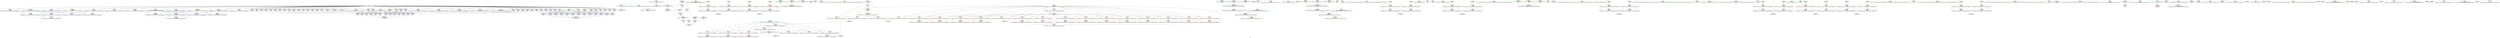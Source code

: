 digraph "SVFG" {
	label="SVFG";

	Node0x5590c541db10 [shape=record,color=grey,label="{NodeID: 0\nNullPtr}"];
	Node0x5590c541db10 -> Node0x5590c5432820[style=solid];
	Node0x5590c541db10 -> Node0x5590c5432920[style=solid];
	Node0x5590c541db10 -> Node0x5590c54329f0[style=solid];
	Node0x5590c541db10 -> Node0x5590c5432ac0[style=solid];
	Node0x5590c541db10 -> Node0x5590c5432b90[style=solid];
	Node0x5590c541db10 -> Node0x5590c5432c60[style=solid];
	Node0x5590c541db10 -> Node0x5590c5432d30[style=solid];
	Node0x5590c541db10 -> Node0x5590c5432e00[style=solid];
	Node0x5590c541db10 -> Node0x5590c5432ed0[style=solid];
	Node0x5590c541db10 -> Node0x5590c5432fa0[style=solid];
	Node0x5590c541db10 -> Node0x5590c5433070[style=solid];
	Node0x5590c541db10 -> Node0x5590c5433140[style=solid];
	Node0x5590c541db10 -> Node0x5590c5433210[style=solid];
	Node0x5590c541db10 -> Node0x5590c54332e0[style=solid];
	Node0x5590c541db10 -> Node0x5590c54333b0[style=solid];
	Node0x5590c541db10 -> Node0x5590c5433480[style=solid];
	Node0x5590c541db10 -> Node0x5590c5433550[style=solid];
	Node0x5590c541db10 -> Node0x5590c5433620[style=solid];
	Node0x5590c541db10 -> Node0x5590c54336f0[style=solid];
	Node0x5590c541db10 -> Node0x5590c54337c0[style=solid];
	Node0x5590c541db10 -> Node0x5590c5433890[style=solid];
	Node0x5590c541db10 -> Node0x5590c5433960[style=solid];
	Node0x5590c541db10 -> Node0x5590c5433a30[style=solid];
	Node0x5590c541db10 -> Node0x5590c5433b00[style=solid];
	Node0x5590c541db10 -> Node0x5590c5433bd0[style=solid];
	Node0x5590c541db10 -> Node0x5590c5433ca0[style=solid];
	Node0x5590c541db10 -> Node0x5590c5433d70[style=solid];
	Node0x5590c541db10 -> Node0x5590c5433e40[style=solid];
	Node0x5590c541db10 -> Node0x5590c5430bf0[style=solid];
	Node0x5590c541db10 -> Node0x5590c5430cc0[style=solid];
	Node0x5590c541db10 -> Node0x5590c5430d90[style=solid];
	Node0x5590c541db10 -> Node0x5590c5430e60[style=solid];
	Node0x5590c541db10 -> Node0x5590c5430f30[style=solid];
	Node0x5590c541db10 -> Node0x5590c5431000[style=solid];
	Node0x5590c541db10 -> Node0x5590c54310d0[style=solid];
	Node0x5590c541db10 -> Node0x5590c54311a0[style=solid];
	Node0x5590c541db10 -> Node0x5590c5431270[style=solid];
	Node0x5590c541db10 -> Node0x5590c5431340[style=solid];
	Node0x5590c541db10 -> Node0x5590c5431410[style=solid];
	Node0x5590c541db10 -> Node0x5590c54314e0[style=solid];
	Node0x5590c541db10 -> Node0x5590c54315b0[style=solid];
	Node0x5590c541db10 -> Node0x5590c5431680[style=solid];
	Node0x5590c541db10 -> Node0x5590c5431750[style=solid];
	Node0x5590c541db10 -> Node0x5590c5431820[style=solid];
	Node0x5590c541db10 -> Node0x5590c54318f0[style=solid];
	Node0x5590c541db10 -> Node0x5590c54319c0[style=solid];
	Node0x5590c541db10 -> Node0x5590c5431a90[style=solid];
	Node0x5590c541db10 -> Node0x5590c5431b60[style=solid];
	Node0x5590c541db10 -> Node0x5590c5435f70[style=solid];
	Node0x5590c541db10 -> Node0x5590c5436040[style=solid];
	Node0x5590c541db10 -> Node0x5590c5436110[style=solid];
	Node0x5590c541db10 -> Node0x5590c54361e0[style=solid];
	Node0x5590c541db10 -> Node0x5590c54362b0[style=solid];
	Node0x5590c541db10 -> Node0x5590c5436380[style=solid];
	Node0x5590c541db10 -> Node0x5590c5436450[style=solid];
	Node0x5590c541db10 -> Node0x5590c5436520[style=solid];
	Node0x5590c541db10 -> Node0x5590c543de40[style=solid];
	Node0x5590c5468830 [shape=record,color=yellow,style=double,label="{NodeID: 526\n19V_1 = ENCHI(MR_19V_0)\npts\{314 \}\nFun[main]}"];
	Node0x5590c5468830 -> Node0x5590c5435770[style=dashed];
	Node0x5590c54340b0 [shape=record,color=red,label="{NodeID: 194\n273\<--63\nexn\<--exn.slot\n_Z8inMiddleNSt7__cxx1112basic_stringIcSt11char_traitsIcESaIcEEES4_S4_\n}"];
	Node0x5590c5431820 [shape=record,color=black,label="{NodeID: 111\n484\<--3\n\<--dummyVal\nmain\n}"];
	Node0x5590c5431820 -> Node0x5590c543fbb0[style=solid];
	Node0x5590c5425690 [shape=record,color=green,label="{NodeID: 28\n73\<--74\nref.tmp88\<--ref.tmp88_field_insensitive\n_Z8inMiddleNSt7__cxx1112basic_stringIcSt11char_traitsIcESaIcEEES4_S4_\n}"];
	Node0x5590c547b990 [shape=record,color=black,label="{NodeID: 554\n116 = PHI()\n}"];
	Node0x5590c547b990 -> Node0x5590c5434b40[style=solid];
	Node0x5590c5435770 [shape=record,color=red,label="{NodeID: 222\n358\<--313\n\<--tests\nmain\n}"];
	Node0x5590c5435770 -> Node0x5590c544cd10[style=solid];
	Node0x5590c5437250 [shape=record,color=black,label="{NodeID: 139\n132\<--131\nconv26\<--\n_Z8inMiddleNSt7__cxx1112basic_stringIcSt11char_traitsIcESaIcEEES4_S4_\n}"];
	Node0x5590c5437250 -> Node0x5590c544d190[style=solid];
	Node0x5590c5431e50 [shape=record,color=green,label="{NodeID: 56\n345\<--346\nagg.tmp44\<--agg.tmp44_field_insensitive\nmain\n|{<s0>65}}"];
	Node0x5590c5431e50:s0 -> Node0x5590c547deb0[style=solid,color=red];
	Node0x5590c547d590 [shape=record,color=black,label="{NodeID: 582\n404 = PHI()\n}"];
	Node0x5590c543ede0 [shape=record,color=blue,label="{NodeID: 250\n325\<--432\nehselector.slot\<--\nmain\n}"];
	Node0x5590c543ede0 -> Node0x5590c5435b80[style=dashed];
	Node0x5590c5438910 [shape=record,color=purple,label="{NodeID: 167\n372\<--17\n\<--.str.2\nmain\n}"];
	Node0x5590c5433550 [shape=record,color=black,label="{NodeID: 84\n430\<--3\n\<--dummyVal\nmain\n}"];
	Node0x5590c5433550 -> Node0x5590c543ed10[style=solid];
	Node0x5590c5411210 [shape=record,color=green,label="{NodeID: 1\n7\<--1\n__dso_handle\<--dummyObj\nGlob }"];
	Node0x5590c5434180 [shape=record,color=red,label="{NodeID: 195\n274\<--65\nsel\<--ehselector.slot\n_Z8inMiddleNSt7__cxx1112basic_stringIcSt11char_traitsIcESaIcEEES4_S4_\n}"];
	Node0x5590c54318f0 [shape=record,color=black,label="{NodeID: 112\n486\<--3\n\<--dummyVal\nmain\n}"];
	Node0x5590c54318f0 -> Node0x5590c543fc80[style=solid];
	Node0x5590c5425bb0 [shape=record,color=green,label="{NodeID: 29\n84\<--85\n_ZNSt7__cxx1112basic_stringIcSt11char_traitsIcESaIcEEixEm\<--_ZNSt7__cxx1112basic_stringIcSt11char_traitsIcESaIcEEixEm_field_insensitive\n}"];
	Node0x5590c547ba90 [shape=record,color=black,label="{NodeID: 555\n130 = PHI()\n}"];
	Node0x5590c547ba90 -> Node0x5590c5434c10[style=solid];
	Node0x5590c5435840 [shape=record,color=red,label="{NodeID: 223\n357\<--315\n\<--t\nmain\n}"];
	Node0x5590c5435840 -> Node0x5590c544cd10[style=solid];
	Node0x5590c5437320 [shape=record,color=black,label="{NodeID: 140\n134\<--133\nconv27\<--\n_Z8inMiddleNSt7__cxx1112basic_stringIcSt11char_traitsIcESaIcEEES4_S4_\n}"];
	Node0x5590c5431ee0 [shape=record,color=green,label="{NodeID: 57\n347\<--348\nagg.tmp46\<--agg.tmp46_field_insensitive\nmain\n|{<s0>65}}"];
	Node0x5590c5431ee0:s0 -> Node0x5590c547e220[style=solid,color=red];
	Node0x5590c547d690 [shape=record,color=black,label="{NodeID: 583\n406 = PHI()\n}"];
	Node0x5590c543eeb0 [shape=record,color=blue,label="{NodeID: 251\n323\<--436\nexn.slot\<--\nmain\n}"];
	Node0x5590c543eeb0 -> Node0x5590c5435ab0[style=dashed];
	Node0x5590c54389e0 [shape=record,color=purple,label="{NodeID: 168\n380\<--19\n\<--.str.3\nmain\n}"];
	Node0x5590c5433620 [shape=record,color=black,label="{NodeID: 85\n432\<--3\n\<--dummyVal\nmain\n}"];
	Node0x5590c5433620 -> Node0x5590c543ede0[style=solid];
	Node0x5590c5411cd0 [shape=record,color=green,label="{NodeID: 2\n9\<--1\n\<--dummyObj\nCan only get source location for instruction, argument, global var or function.}"];
	Node0x5590c54689f0 [shape=record,color=yellow,style=double,label="{NodeID: 528\n23V_1 = ENCHI(MR_23V_0)\npts\{324 \}\nFun[main]}"];
	Node0x5590c54689f0 -> Node0x5590c543ed10[style=dashed];
	Node0x5590c54689f0 -> Node0x5590c543eeb0[style=dashed];
	Node0x5590c54689f0 -> Node0x5590c543f050[style=dashed];
	Node0x5590c54689f0 -> Node0x5590c543f1f0[style=dashed];
	Node0x5590c54689f0 -> Node0x5590c543f390[style=dashed];
	Node0x5590c54689f0 -> Node0x5590c543f530[style=dashed];
	Node0x5590c54689f0 -> Node0x5590c543f6d0[style=dashed];
	Node0x5590c54689f0 -> Node0x5590c543f870[style=dashed];
	Node0x5590c54689f0 -> Node0x5590c543fa10[style=dashed];
	Node0x5590c54689f0 -> Node0x5590c543fbb0[style=dashed];
	Node0x5590c54689f0 -> Node0x5590c543fd50[style=dashed];
	Node0x5590c54689f0 -> Node0x5590c543fef0[style=dashed];
	Node0x5590c54689f0 -> Node0x5590c5440090[style=dashed];
	Node0x5590c5434250 [shape=record,color=red,label="{NodeID: 196\n190\<--67\n\<--j\n_Z8inMiddleNSt7__cxx1112basic_stringIcSt11char_traitsIcESaIcEEES4_S4_\n}"];
	Node0x5590c5434250 -> Node0x5590c544d910[style=solid];
	Node0x5590c54319c0 [shape=record,color=black,label="{NodeID: 113\n489\<--3\n\<--dummyVal\nmain\n}"];
	Node0x5590c5425c40 [shape=record,color=green,label="{NodeID: 30\n141\<--142\n_ZNSaIcEC1Ev\<--_ZNSaIcEC1Ev_field_insensitive\n}"];
	Node0x5590c547bb90 [shape=record,color=black,label="{NodeID: 556\n37 = PHI()\n}"];
	Node0x5590c5435910 [shape=record,color=red,label="{NodeID: 224\n376\<--315\n\<--t\nmain\n}"];
	Node0x5590c54373f0 [shape=record,color=black,label="{NodeID: 141\n137\<--136\nconv29\<--\n_Z8inMiddleNSt7__cxx1112basic_stringIcSt11char_traitsIcESaIcEEES4_S4_\n}"];
	Node0x5590c54373f0 -> Node0x5590c544d190[style=solid];
	Node0x5590c5431f70 [shape=record,color=green,label="{NodeID: 58\n349\<--350\nagg.tmp49\<--agg.tmp49_field_insensitive\nmain\n|{<s0>65}}"];
	Node0x5590c5431f70:s0 -> Node0x5590c547e470[style=solid,color=red];
	Node0x5590c547d760 [shape=record,color=black,label="{NodeID: 584\n294 = PHI(57, )\n0th arg _ZSt4swapIcSt11char_traitsIcESaIcEEvRNSt7__cxx1112basic_stringIT_T0_T1_EES9_ }"];
	Node0x5590c547d760 -> Node0x5590c543e900[style=solid];
	Node0x5590c543ef80 [shape=record,color=blue,label="{NodeID: 252\n325\<--438\nehselector.slot\<--\nmain\n}"];
	Node0x5590c543ef80 -> Node0x5590c5435b80[style=dashed];
	Node0x5590c5438ab0 [shape=record,color=purple,label="{NodeID: 169\n391\<--21\n\<--.str.4\nmain\n}"];
	Node0x5590c54336f0 [shape=record,color=black,label="{NodeID: 86\n435\<--3\n\<--dummyVal\nmain\n}"];
	Node0x5590c5411420 [shape=record,color=green,label="{NodeID: 3\n11\<--1\n.str\<--dummyObj\nGlob }"];
	Node0x5590c5468ad0 [shape=record,color=yellow,style=double,label="{NodeID: 529\n25V_1 = ENCHI(MR_25V_0)\npts\{326 \}\nFun[main]}"];
	Node0x5590c5468ad0 -> Node0x5590c543ede0[style=dashed];
	Node0x5590c5468ad0 -> Node0x5590c543ef80[style=dashed];
	Node0x5590c5468ad0 -> Node0x5590c543f120[style=dashed];
	Node0x5590c5468ad0 -> Node0x5590c543f2c0[style=dashed];
	Node0x5590c5468ad0 -> Node0x5590c543f460[style=dashed];
	Node0x5590c5468ad0 -> Node0x5590c543f600[style=dashed];
	Node0x5590c5468ad0 -> Node0x5590c543f7a0[style=dashed];
	Node0x5590c5468ad0 -> Node0x5590c543f940[style=dashed];
	Node0x5590c5468ad0 -> Node0x5590c543fae0[style=dashed];
	Node0x5590c5468ad0 -> Node0x5590c543fc80[style=dashed];
	Node0x5590c5468ad0 -> Node0x5590c543fe20[style=dashed];
	Node0x5590c5468ad0 -> Node0x5590c543ffc0[style=dashed];
	Node0x5590c5468ad0 -> Node0x5590c5440160[style=dashed];
	Node0x5590c5434320 [shape=record,color=red,label="{NodeID: 197\n194\<--67\n\<--j\n_Z8inMiddleNSt7__cxx1112basic_stringIcSt11char_traitsIcESaIcEEES4_S4_\n}"];
	Node0x5590c5434320 -> Node0x5590c5437b40[style=solid];
	Node0x5590c5431a90 [shape=record,color=black,label="{NodeID: 114\n490\<--3\n\<--dummyVal\nmain\n}"];
	Node0x5590c5431a90 -> Node0x5590c543fd50[style=solid];
	Node0x5590c5425d40 [shape=record,color=green,label="{NodeID: 31\n145\<--146\n_ZNSt7__cxx1112basic_stringIcSt11char_traitsIcESaIcEEC1EPKcRKS3_\<--_ZNSt7__cxx1112basic_stringIcSt11char_traitsIcESaIcEEC1EPKcRKS3__field_insensitive\n}"];
	Node0x5590c547bc60 [shape=record,color=black,label="{NodeID: 557\n176 = PHI()\n}"];
	Node0x5590c547bc60 -> Node0x5590c5434f50[style=solid];
	Node0x5590c544c290 [shape=record,color=grey,label="{NodeID: 474\n256 = Binary(255, 125, )\n}"];
	Node0x5590c544c290 -> Node0x5590c543e690[style=solid];
	Node0x5590c54359e0 [shape=record,color=red,label="{NodeID: 225\n425\<--315\n\<--t\nmain\n}"];
	Node0x5590c54359e0 -> Node0x5590c544c410[style=solid];
	Node0x5590c54374c0 [shape=record,color=black,label="{NodeID: 142\n159\<--158\nconv33\<--\n_Z8inMiddleNSt7__cxx1112basic_stringIcSt11char_traitsIcESaIcEEES4_S4_\n}"];
	Node0x5590c5432000 [shape=record,color=green,label="{NodeID: 59\n353\<--354\n_ZNSirsERi\<--_ZNSirsERi_field_insensitive\n}"];
	Node0x5590c547d920 [shape=record,color=black,label="{NodeID: 585\n295 = PHI(58, )\n1st arg _ZSt4swapIcSt11char_traitsIcESaIcEEvRNSt7__cxx1112basic_stringIT_T0_T1_EES9_ }"];
	Node0x5590c547d920 -> Node0x5590c543e9d0[style=solid];
	Node0x5590c543f050 [shape=record,color=blue,label="{NodeID: 253\n323\<--442\nexn.slot\<--\nmain\n}"];
	Node0x5590c543f050 -> Node0x5590c5435ab0[style=dashed];
	Node0x5590c5438b80 [shape=record,color=purple,label="{NodeID: 170\n398\<--21\n\<--.str.4\nmain\n}"];
	Node0x5590c54337c0 [shape=record,color=black,label="{NodeID: 87\n436\<--3\n\<--dummyVal\nmain\n}"];
	Node0x5590c54337c0 -> Node0x5590c543eeb0[style=solid];
	Node0x5590c5412840 [shape=record,color=green,label="{NodeID: 4\n13\<--1\n.str.1\<--dummyObj\nGlob }"];
	Node0x5590c5468bb0 [shape=record,color=yellow,style=double,label="{NodeID: 530\n2V_1 = ENCHI(MR_2V_0)\npts\{10 \}\nFun[_Z8inMiddleNSt7__cxx1112basic_stringIcSt11char_traitsIcESaIcEEES4_S4_]}"];
	Node0x5590c5468bb0 -> Node0x5590c5439020[style=dashed];
	Node0x5590c5468bb0 -> Node0x5590c54390f0[style=dashed];
	Node0x5590c54343f0 [shape=record,color=red,label="{NodeID: 198\n199\<--67\n\<--j\n_Z8inMiddleNSt7__cxx1112basic_stringIcSt11char_traitsIcESaIcEEES4_S4_\n}"];
	Node0x5590c54343f0 -> Node0x5590c5437ce0[style=solid];
	Node0x5590c5431b60 [shape=record,color=black,label="{NodeID: 115\n492\<--3\n\<--dummyVal\nmain\n}"];
	Node0x5590c5431b60 -> Node0x5590c543fe20[style=solid];
	Node0x5590c5425e40 [shape=record,color=green,label="{NodeID: 32\n148\<--149\n_ZNSaIcED1Ev\<--_ZNSaIcED1Ev_field_insensitive\n}"];
	Node0x5590c547bd90 [shape=record,color=black,label="{NodeID: 558\n181 = PHI()\n}"];
	Node0x5590c547bd90 -> Node0x5590c5435020[style=solid];
	Node0x5590c544c410 [shape=record,color=grey,label="{NodeID: 475\n426 = Binary(425, 125, )\n}"];
	Node0x5590c544c410 -> Node0x5590c543ec40[style=solid];
	Node0x5590c5435ab0 [shape=record,color=red,label="{NodeID: 226\n535\<--323\nexn\<--exn.slot\nmain\n}"];
	Node0x5590c5437590 [shape=record,color=black,label="{NodeID: 143\n162\<--161\nconv35\<--\n_Z8inMiddleNSt7__cxx1112basic_stringIcSt11char_traitsIcESaIcEEES4_S4_\n}"];
	Node0x5590c5437590 -> Node0x5590c544c890[style=solid];
	Node0x5590c5432090 [shape=record,color=green,label="{NodeID: 60\n363\<--364\n_ZNSt7__cxx1112basic_stringIcSt11char_traitsIcESaIcEEC1Ev\<--_ZNSt7__cxx1112basic_stringIcSt11char_traitsIcESaIcEEC1Ev_field_insensitive\n}"];
	Node0x5590c547da20 [shape=record,color=black,label="{NodeID: 586\n55 = PHI(327, 335, 343, )\n0th arg _Z8inMiddleNSt7__cxx1112basic_stringIcSt11char_traitsIcESaIcEEES4_S4_ }"];
	Node0x5590c5461b40 [shape=record,color=black,label="{NodeID: 503\nMR_4V_3 = PHI(MR_4V_4, MR_4V_2, )\npts\{60 \}\n}"];
	Node0x5590c5461b40 -> Node0x5590c54391c0[style=dashed];
	Node0x5590c5461b40 -> Node0x5590c5439290[style=dashed];
	Node0x5590c5461b40 -> Node0x5590c5439360[style=dashed];
	Node0x5590c5461b40 -> Node0x5590c5439430[style=dashed];
	Node0x5590c5461b40 -> Node0x5590c5439500[style=dashed];
	Node0x5590c5461b40 -> Node0x5590c54395d0[style=dashed];
	Node0x5590c5461b40 -> Node0x5590c54396a0[style=dashed];
	Node0x5590c5461b40 -> Node0x5590c5439770[style=dashed];
	Node0x5590c5461b40 -> Node0x5590c5439840[style=dashed];
	Node0x5590c5461b40 -> Node0x5590c5439910[style=dashed];
	Node0x5590c5461b40 -> Node0x5590c54399e0[style=dashed];
	Node0x5590c5461b40 -> Node0x5590c5439ab0[style=dashed];
	Node0x5590c5461b40 -> Node0x5590c5439b80[style=dashed];
	Node0x5590c5461b40 -> Node0x5590c5439c50[style=dashed];
	Node0x5590c5461b40 -> Node0x5590c5439d20[style=dashed];
	Node0x5590c5461b40 -> Node0x5590c5433f10[style=dashed];
	Node0x5590c5461b40 -> Node0x5590c5433fe0[style=dashed];
	Node0x5590c5461b40 -> Node0x5590c543e010[style=dashed];
	Node0x5590c543f120 [shape=record,color=blue,label="{NodeID: 254\n325\<--444\nehselector.slot\<--\nmain\n}"];
	Node0x5590c543f120 -> Node0x5590c5435b80[style=dashed];
	Node0x5590c5438c50 [shape=record,color=purple,label="{NodeID: 171\n405\<--23\n\<--.str.5\nmain\n}"];
	Node0x5590c5433890 [shape=record,color=black,label="{NodeID: 88\n438\<--3\n\<--dummyVal\nmain\n}"];
	Node0x5590c5433890 -> Node0x5590c543ef80[style=solid];
	Node0x5590c5410ae0 [shape=record,color=green,label="{NodeID: 5\n15\<--1\n_ZSt3cin\<--dummyObj\nGlob }"];
	Node0x5590c54344c0 [shape=record,color=red,label="{NodeID: 199\n211\<--67\n\<--j\n_Z8inMiddleNSt7__cxx1112basic_stringIcSt11char_traitsIcESaIcEEES4_S4_\n}"];
	Node0x5590c54344c0 -> Node0x5590c5438020[style=solid];
	Node0x5590c5435f70 [shape=record,color=black,label="{NodeID: 116\n495\<--3\n\<--dummyVal\nmain\n}"];
	Node0x5590c5425f40 [shape=record,color=green,label="{NodeID: 33\n171\<--172\n_ZSt4swapIcSt11char_traitsIcESaIcEEvRNSt7__cxx1112basic_stringIT_T0_T1_EES9_\<--_ZSt4swapIcSt11char_traitsIcESaIcEEvRNSt7__cxx1112basic_stringIT_T0_T1_EES9__field_insensitive\n}"];
	Node0x5590c547be90 [shape=record,color=black,label="{NodeID: 559\n196 = PHI()\n}"];
	Node0x5590c547be90 -> Node0x5590c54350f0[style=solid];
	Node0x5590c544c590 [shape=record,color=grey,label="{NodeID: 476\n124 = Binary(123, 125, )\n}"];
	Node0x5590c544c590 -> Node0x5590c543e010[style=solid];
	Node0x5590c5435b80 [shape=record,color=red,label="{NodeID: 227\n536\<--325\nsel\<--ehselector.slot\nmain\n}"];
	Node0x5590c5437660 [shape=record,color=black,label="{NodeID: 144\n164\<--163\nconv36\<--\n_Z8inMiddleNSt7__cxx1112basic_stringIcSt11char_traitsIcESaIcEEES4_S4_\n}"];
	Node0x5590c5432120 [shape=record,color=green,label="{NodeID: 61\n368\<--369\n_ZStrsIcSt11char_traitsIcESaIcEERSt13basic_istreamIT_T0_ES7_RNSt7__cxx1112basic_stringIS4_S5_T1_EE\<--_ZStrsIcSt11char_traitsIcESaIcEERSt13basic_istreamIT_T0_ES7_RNSt7__cxx1112basic_stringIS4_S5_T1_EE_field_insensitive\n}"];
	Node0x5590c547deb0 [shape=record,color=black,label="{NodeID: 587\n56 = PHI(329, 337, 345, )\n1st arg _Z8inMiddleNSt7__cxx1112basic_stringIcSt11char_traitsIcESaIcEEES4_S4_ }"];
	Node0x5590c543f1f0 [shape=record,color=blue,label="{NodeID: 255\n323\<--448\nexn.slot\<--\nmain\n}"];
	Node0x5590c543f1f0 -> Node0x5590c5435ab0[style=dashed];
	Node0x5590c5438d20 [shape=record,color=purple,label="{NodeID: 172\n569\<--25\nllvm.global_ctors_0\<--llvm.global_ctors\nGlob }"];
	Node0x5590c5438d20 -> Node0x5590c5435d50[style=solid];
	Node0x5590c5433960 [shape=record,color=black,label="{NodeID: 89\n441\<--3\n\<--dummyVal\nmain\n}"];
	Node0x5590c5412600 [shape=record,color=green,label="{NodeID: 6\n16\<--1\n_ZSt4cout\<--dummyObj\nGlob }"];
	Node0x5590c5468da0 [shape=record,color=yellow,style=double,label="{NodeID: 532\n6V_1 = ENCHI(MR_6V_0)\npts\{64 \}\nFun[_Z8inMiddleNSt7__cxx1112basic_stringIcSt11char_traitsIcESaIcEEES4_S4_]}"];
	Node0x5590c5468da0 -> Node0x5590c543e0e0[style=dashed];
	Node0x5590c5468da0 -> Node0x5590c543e350[style=dashed];
	Node0x5590c5468da0 -> Node0x5590c543e4f0[style=dashed];
	Node0x5590c5468da0 -> Node0x5590c543e760[style=dashed];
	Node0x5590c5434590 [shape=record,color=red,label="{NodeID: 200\n218\<--67\n\<--j\n_Z8inMiddleNSt7__cxx1112basic_stringIcSt11char_traitsIcESaIcEEES4_S4_\n}"];
	Node0x5590c5434590 -> Node0x5590c54381c0[style=solid];
	Node0x5590c5436040 [shape=record,color=black,label="{NodeID: 117\n496\<--3\n\<--dummyVal\nmain\n}"];
	Node0x5590c5436040 -> Node0x5590c543fef0[style=solid];
	Node0x5590c5426040 [shape=record,color=green,label="{NodeID: 34\n287\<--288\n__gxx_personality_v0\<--__gxx_personality_v0_field_insensitive\n}"];
	Node0x5590c547bf90 [shape=record,color=black,label="{NodeID: 560\n201 = PHI()\n}"];
	Node0x5590c547bf90 -> Node0x5590c54351c0[style=solid];
	Node0x5590c544c710 [shape=record,color=grey,label="{NodeID: 477\n187 = Binary(186, 125, )\n}"];
	Node0x5590c544c710 -> Node0x5590c543e280[style=solid];
	Node0x5590c5435c50 [shape=record,color=blue,label="{NodeID: 228\n8\<--9\nlen\<--\nGlob }"];
	Node0x5590c5435c50 -> Node0x5590c5468640[style=dashed];
	Node0x5590c5437730 [shape=record,color=black,label="{NodeID: 145\n167\<--166\nconv38\<--\n_Z8inMiddleNSt7__cxx1112basic_stringIcSt11char_traitsIcESaIcEEES4_S4_\n}"];
	Node0x5590c5437730 -> Node0x5590c544c890[style=solid];
	Node0x5590c5432220 [shape=record,color=green,label="{NodeID: 62\n374\<--375\n_ZStlsISt11char_traitsIcEERSt13basic_ostreamIcT_ES5_PKc\<--_ZStlsISt11char_traitsIcEERSt13basic_ostreamIcT_ES5_PKc_field_insensitive\n}"];
	Node0x5590c547e220 [shape=record,color=black,label="{NodeID: 588\n57 = PHI(331, 339, 347, )\n2nd arg _Z8inMiddleNSt7__cxx1112basic_stringIcSt11char_traitsIcESaIcEEES4_S4_ |{<s0>17}}"];
	Node0x5590c547e220:s0 -> Node0x5590c547d760[style=solid,color=red];
	Node0x5590c543f2c0 [shape=record,color=blue,label="{NodeID: 256\n325\<--450\nehselector.slot\<--\nmain\n}"];
	Node0x5590c543f2c0 -> Node0x5590c5435b80[style=dashed];
	Node0x5590c5438e20 [shape=record,color=purple,label="{NodeID: 173\n570\<--25\nllvm.global_ctors_1\<--llvm.global_ctors\nGlob }"];
	Node0x5590c5438e20 -> Node0x5590c5435e50[style=solid];
	Node0x5590c5433a30 [shape=record,color=black,label="{NodeID: 90\n442\<--3\n\<--dummyVal\nmain\n}"];
	Node0x5590c5433a30 -> Node0x5590c543f050[style=solid];
	Node0x5590c5410c30 [shape=record,color=green,label="{NodeID: 7\n17\<--1\n.str.2\<--dummyObj\nGlob }"];
	Node0x5590c5468e80 [shape=record,color=yellow,style=double,label="{NodeID: 533\n8V_1 = ENCHI(MR_8V_0)\npts\{66 \}\nFun[_Z8inMiddleNSt7__cxx1112basic_stringIcSt11char_traitsIcESaIcEEES4_S4_]}"];
	Node0x5590c5468e80 -> Node0x5590c543e1b0[style=dashed];
	Node0x5590c5468e80 -> Node0x5590c543e420[style=dashed];
	Node0x5590c5468e80 -> Node0x5590c543e5c0[style=dashed];
	Node0x5590c5468e80 -> Node0x5590c543e830[style=dashed];
	Node0x5590c5434660 [shape=record,color=red,label="{NodeID: 201\n255\<--67\n\<--j\n_Z8inMiddleNSt7__cxx1112basic_stringIcSt11char_traitsIcESaIcEEES4_S4_\n}"];
	Node0x5590c5434660 -> Node0x5590c544c290[style=solid];
	Node0x5590c5436110 [shape=record,color=black,label="{NodeID: 118\n498\<--3\n\<--dummyVal\nmain\n}"];
	Node0x5590c5436110 -> Node0x5590c543ffc0[style=solid];
	Node0x5590c5426140 [shape=record,color=green,label="{NodeID: 35\n296\<--297\n__lhs.addr\<--__lhs.addr_field_insensitive\n_ZSt4swapIcSt11char_traitsIcESaIcEEvRNSt7__cxx1112basic_stringIT_T0_T1_EES9_\n}"];
	Node0x5590c5426140 -> Node0x5590c54355d0[style=solid];
	Node0x5590c5426140 -> Node0x5590c543e900[style=solid];
	Node0x5590c547c090 [shape=record,color=black,label="{NodeID: 561\n98 = PHI()\n}"];
	Node0x5590c547c090 -> Node0x5590c54348d0[style=solid];
	Node0x5590c544c890 [shape=record,color=grey,label="{NodeID: 478\n168 = cmp(162, 167, )\n}"];
	Node0x5590c5435d50 [shape=record,color=blue,label="{NodeID: 229\n569\<--26\nllvm.global_ctors_0\<--\nGlob }"];
	Node0x5590c5437800 [shape=record,color=black,label="{NodeID: 146\n175\<--174\nconv42\<--\n_Z8inMiddleNSt7__cxx1112basic_stringIcSt11char_traitsIcESaIcEEES4_S4_\n}"];
	Node0x5590c5432320 [shape=record,color=green,label="{NodeID: 63\n378\<--379\n_ZNSolsEi\<--_ZNSolsEi_field_insensitive\n}"];
	Node0x5590c547e470 [shape=record,color=black,label="{NodeID: 589\n58 = PHI(333, 341, 349, )\n3rd arg _Z8inMiddleNSt7__cxx1112basic_stringIcSt11char_traitsIcESaIcEEES4_S4_ |{<s0>17}}"];
	Node0x5590c547e470:s0 -> Node0x5590c547d920[style=solid,color=red];
	Node0x5590c543f390 [shape=record,color=blue,label="{NodeID: 257\n323\<--454\nexn.slot\<--\nmain\n}"];
	Node0x5590c543f390 -> Node0x5590c5435ab0[style=dashed];
	Node0x5590c5438f20 [shape=record,color=purple,label="{NodeID: 174\n571\<--25\nllvm.global_ctors_2\<--llvm.global_ctors\nGlob }"];
	Node0x5590c5438f20 -> Node0x5590c543de40[style=solid];
	Node0x5590c5433b00 [shape=record,color=black,label="{NodeID: 91\n444\<--3\n\<--dummyVal\nmain\n}"];
	Node0x5590c5433b00 -> Node0x5590c543f120[style=solid];
	Node0x5590c5410cc0 [shape=record,color=green,label="{NodeID: 8\n19\<--1\n.str.3\<--dummyObj\nGlob }"];
	Node0x5590c5434730 [shape=record,color=red,label="{NodeID: 202\n86\<--83\n\<--call\n_Z8inMiddleNSt7__cxx1112basic_stringIcSt11char_traitsIcESaIcEEES4_S4_\n}"];
	Node0x5590c5434730 -> Node0x5590c5436890[style=solid];
	Node0x5590c54361e0 [shape=record,color=black,label="{NodeID: 119\n501\<--3\n\<--dummyVal\nmain\n}"];
	Node0x5590c5426210 [shape=record,color=green,label="{NodeID: 36\n298\<--299\n__rhs.addr\<--__rhs.addr_field_insensitive\n_ZSt4swapIcSt11char_traitsIcESaIcEEvRNSt7__cxx1112basic_stringIT_T0_T1_EES9_\n}"];
	Node0x5590c5426210 -> Node0x5590c54356a0[style=solid];
	Node0x5590c5426210 -> Node0x5590c543e9d0[style=solid];
	Node0x5590c547c190 [shape=record,color=black,label="{NodeID: 562\n103 = PHI()\n}"];
	Node0x5590c547c190 -> Node0x5590c54349a0[style=solid];
	Node0x5590c544ca10 [shape=record,color=grey,label="{NodeID: 479\n216 = cmp(210, 215, )\n}"];
	Node0x5590c5435e50 [shape=record,color=blue,label="{NodeID: 230\n570\<--27\nllvm.global_ctors_1\<--_GLOBAL__sub_I_pre0405_2_0.cpp\nGlob }"];
	Node0x5590c54378d0 [shape=record,color=black,label="{NodeID: 147\n178\<--177\nconv44\<--\n_Z8inMiddleNSt7__cxx1112basic_stringIcSt11char_traitsIcESaIcEEES4_S4_\n}"];
	Node0x5590c54378d0 -> Node0x5590c544d790[style=solid];
	Node0x5590c5432420 [shape=record,color=green,label="{NodeID: 64\n383\<--384\n_ZNSt7__cxx1112basic_stringIcSt11char_traitsIcESaIcEEC1ERKS4_\<--_ZNSt7__cxx1112basic_stringIcSt11char_traitsIcESaIcEEC1ERKS4__field_insensitive\n}"];
	Node0x5590c543f460 [shape=record,color=blue,label="{NodeID: 258\n325\<--456\nehselector.slot\<--\nmain\n}"];
	Node0x5590c543f460 -> Node0x5590c5435b80[style=dashed];
	Node0x5590c5439020 [shape=record,color=red,label="{NodeID: 175\n78\<--8\n\<--len\n_Z8inMiddleNSt7__cxx1112basic_stringIcSt11char_traitsIcESaIcEEES4_S4_\n}"];
	Node0x5590c5439020 -> Node0x5590c544d010[style=solid];
	Node0x5590c5433bd0 [shape=record,color=black,label="{NodeID: 92\n447\<--3\n\<--dummyVal\nmain\n}"];
	Node0x5590c5410de0 [shape=record,color=green,label="{NodeID: 9\n21\<--1\n.str.4\<--dummyObj\nGlob }"];
	Node0x5590c5434800 [shape=record,color=red,label="{NodeID: 203\n91\<--90\n\<--call3\n_Z8inMiddleNSt7__cxx1112basic_stringIcSt11char_traitsIcESaIcEEES4_S4_\n}"];
	Node0x5590c5434800 -> Node0x5590c5436a30[style=solid];
	Node0x5590c54362b0 [shape=record,color=black,label="{NodeID: 120\n502\<--3\n\<--dummyVal\nmain\n}"];
	Node0x5590c54362b0 -> Node0x5590c5440090[style=solid];
	Node0x5590c54262e0 [shape=record,color=green,label="{NodeID: 37\n305\<--306\n_ZNSt7__cxx1112basic_stringIcSt11char_traitsIcESaIcEE4swapERS4_\<--_ZNSt7__cxx1112basic_stringIcSt11char_traitsIcESaIcEE4swapERS4__field_insensitive\n}"];
	Node0x5590c547c290 [shape=record,color=black,label="{NodeID: 563\n111 = PHI()\n}"];
	Node0x5590c547c290 -> Node0x5590c5434a70[style=solid];
	Node0x5590c544cb90 [shape=record,color=grey,label="{NodeID: 480\n228 = cmp(222, 227, )\n}"];
	Node0x5590c543de40 [shape=record,color=blue, style = dotted,label="{NodeID: 231\n571\<--3\nllvm.global_ctors_2\<--dummyVal\nGlob }"];
	Node0x5590c54379a0 [shape=record,color=black,label="{NodeID: 148\n180\<--179\nconv45\<--\n_Z8inMiddleNSt7__cxx1112basic_stringIcSt11char_traitsIcESaIcEEES4_S4_\n}"];
	Node0x5590c5432520 [shape=record,color=green,label="{NodeID: 65\n389\<--390\n_ZStlsIcSt11char_traitsIcESaIcEERSt13basic_ostreamIT_T0_ES7_RKNSt7__cxx1112basic_stringIS4_S5_T1_EE\<--_ZStlsIcSt11char_traitsIcESaIcEERSt13basic_ostreamIT_T0_ES7_RKNSt7__cxx1112basic_stringIS4_S5_T1_EE_field_insensitive\n}"];
	Node0x5590c543f530 [shape=record,color=blue,label="{NodeID: 259\n323\<--460\nexn.slot\<--\nmain\n}"];
	Node0x5590c543f530 -> Node0x5590c5435ab0[style=dashed];
	Node0x5590c54390f0 [shape=record,color=red,label="{NodeID: 176\n191\<--8\n\<--len\n_Z8inMiddleNSt7__cxx1112basic_stringIcSt11char_traitsIcESaIcEEES4_S4_\n}"];
	Node0x5590c54390f0 -> Node0x5590c544d910[style=solid];
	Node0x5590c5433ca0 [shape=record,color=black,label="{NodeID: 93\n448\<--3\n\<--dummyVal\nmain\n}"];
	Node0x5590c5433ca0 -> Node0x5590c543f1f0[style=solid];
	Node0x5590c5410e70 [shape=record,color=green,label="{NodeID: 10\n23\<--1\n.str.5\<--dummyObj\nGlob }"];
	Node0x5590c54348d0 [shape=record,color=red,label="{NodeID: 204\n99\<--98\n\<--call7\n_Z8inMiddleNSt7__cxx1112basic_stringIcSt11char_traitsIcESaIcEEES4_S4_\n}"];
	Node0x5590c54348d0 -> Node0x5590c5436bd0[style=solid];
	Node0x5590c5436380 [shape=record,color=black,label="{NodeID: 121\n504\<--3\n\<--dummyVal\nmain\n}"];
	Node0x5590c5436380 -> Node0x5590c5440160[style=solid];
	Node0x5590c54263e0 [shape=record,color=green,label="{NodeID: 38\n308\<--309\nmain\<--main_field_insensitive\n}"];
	Node0x5590c547c390 [shape=record,color=black,label="{NodeID: 564\n135 = PHI()\n}"];
	Node0x5590c547c390 -> Node0x5590c5434ce0[style=solid];
	Node0x5590c544cd10 [shape=record,color=grey,label="{NodeID: 481\n359 = cmp(357, 358, )\n}"];
	Node0x5590c543df40 [shape=record,color=blue,label="{NodeID: 232\n59\<--9\ni\<--\n_Z8inMiddleNSt7__cxx1112basic_stringIcSt11char_traitsIcESaIcEEES4_S4_\n}"];
	Node0x5590c543df40 -> Node0x5590c5461b40[style=dashed];
	Node0x5590c5437a70 [shape=record,color=black,label="{NodeID: 149\n183\<--182\nconv47\<--\n_Z8inMiddleNSt7__cxx1112basic_stringIcSt11char_traitsIcESaIcEEES4_S4_\n}"];
	Node0x5590c5437a70 -> Node0x5590c544d790[style=solid];
	Node0x5590c5432620 [shape=record,color=green,label="{NodeID: 66\n408\<--409\n_ZNSt7__cxx1112basic_stringIcSt11char_traitsIcESaIcEED1Ev\<--_ZNSt7__cxx1112basic_stringIcSt11char_traitsIcESaIcEED1Ev_field_insensitive\n}"];
	Node0x5590c543f600 [shape=record,color=blue,label="{NodeID: 260\n325\<--462\nehselector.slot\<--\nmain\n}"];
	Node0x5590c543f600 -> Node0x5590c5435b80[style=dashed];
	Node0x5590c54391c0 [shape=record,color=red,label="{NodeID: 177\n77\<--59\n\<--i\n_Z8inMiddleNSt7__cxx1112basic_stringIcSt11char_traitsIcESaIcEEES4_S4_\n}"];
	Node0x5590c54391c0 -> Node0x5590c544d010[style=solid];
	Node0x5590c5433d70 [shape=record,color=black,label="{NodeID: 94\n450\<--3\n\<--dummyVal\nmain\n}"];
	Node0x5590c5433d70 -> Node0x5590c543f2c0[style=solid];
	Node0x5590c5410f90 [shape=record,color=green,label="{NodeID: 11\n26\<--1\n\<--dummyObj\nCan only get source location for instruction, argument, global var or function.}"];
	Node0x5590c54349a0 [shape=record,color=red,label="{NodeID: 205\n104\<--103\n\<--call10\n_Z8inMiddleNSt7__cxx1112basic_stringIcSt11char_traitsIcESaIcEEES4_S4_\n}"];
	Node0x5590c54349a0 -> Node0x5590c5436d70[style=solid];
	Node0x5590c5436450 [shape=record,color=black,label="{NodeID: 122\n537\<--3\nlpad.val\<--dummyVal\nmain\n}"];
	Node0x5590c54264e0 [shape=record,color=green,label="{NodeID: 39\n311\<--312\nretval\<--retval_field_insensitive\nmain\n}"];
	Node0x5590c54264e0 -> Node0x5590c543eaa0[style=solid];
	Node0x5590c547c490 [shape=record,color=black,label="{NodeID: 565\n160 = PHI()\n}"];
	Node0x5590c547c490 -> Node0x5590c5434db0[style=solid];
	Node0x5590c544ce90 [shape=record,color=grey,label="{NodeID: 482\n119 = cmp(113, 118, )\n}"];
	Node0x5590c543e010 [shape=record,color=blue,label="{NodeID: 233\n59\<--124\ni\<--inc\n_Z8inMiddleNSt7__cxx1112basic_stringIcSt11char_traitsIcESaIcEEES4_S4_\n}"];
	Node0x5590c543e010 -> Node0x5590c5461b40[style=dashed];
	Node0x5590c5437b40 [shape=record,color=black,label="{NodeID: 150\n195\<--194\nconv53\<--\n_Z8inMiddleNSt7__cxx1112basic_stringIcSt11char_traitsIcESaIcEEES4_S4_\n}"];
	Node0x5590c5432720 [shape=record,color=green,label="{NodeID: 67\n27\<--565\n_GLOBAL__sub_I_pre0405_2_0.cpp\<--_GLOBAL__sub_I_pre0405_2_0.cpp_field_insensitive\n}"];
	Node0x5590c5432720 -> Node0x5590c5435e50[style=solid];
	Node0x5590c543f6d0 [shape=record,color=blue,label="{NodeID: 261\n323\<--466\nexn.slot\<--\nmain\n}"];
	Node0x5590c543f6d0 -> Node0x5590c5435ab0[style=dashed];
	Node0x5590c5439290 [shape=record,color=red,label="{NodeID: 178\n81\<--59\n\<--i\n_Z8inMiddleNSt7__cxx1112basic_stringIcSt11char_traitsIcESaIcEEES4_S4_\n}"];
	Node0x5590c5439290 -> Node0x5590c54367c0[style=solid];
	Node0x5590c5433e40 [shape=record,color=black,label="{NodeID: 95\n453\<--3\n\<--dummyVal\nmain\n}"];
	Node0x5590c5411020 [shape=record,color=green,label="{NodeID: 12\n125\<--1\n\<--dummyObj\nCan only get source location for instruction, argument, global var or function.}"];
	Node0x5590c5434a70 [shape=record,color=red,label="{NodeID: 206\n112\<--111\n\<--call16\n_Z8inMiddleNSt7__cxx1112basic_stringIcSt11char_traitsIcESaIcEEES4_S4_\n}"];
	Node0x5590c5434a70 -> Node0x5590c5436f10[style=solid];
	Node0x5590c5436520 [shape=record,color=black,label="{NodeID: 123\n538\<--3\nlpad.val72\<--dummyVal\nmain\n}"];
	Node0x5590c54265b0 [shape=record,color=green,label="{NodeID: 40\n313\<--314\ntests\<--tests_field_insensitive\nmain\n}"];
	Node0x5590c54265b0 -> Node0x5590c5435770[style=solid];
	Node0x5590c547c590 [shape=record,color=black,label="{NodeID: 566\n165 = PHI()\n}"];
	Node0x5590c547c590 -> Node0x5590c5434e80[style=solid];
	Node0x5590c544d010 [shape=record,color=grey,label="{NodeID: 483\n79 = cmp(77, 78, )\n}"];
	Node0x5590c543e0e0 [shape=record,color=blue,label="{NodeID: 234\n63\<--152\nexn.slot\<--\n_Z8inMiddleNSt7__cxx1112basic_stringIcSt11char_traitsIcESaIcEEES4_S4_\n}"];
	Node0x5590c543e0e0 -> Node0x5590c54340b0[style=dashed];
	Node0x5590c5437c10 [shape=record,color=black,label="{NodeID: 151\n198\<--197\nconv55\<--\n_Z8inMiddleNSt7__cxx1112basic_stringIcSt11char_traitsIcESaIcEEES4_S4_\n}"];
	Node0x5590c5437c10 -> Node0x5590c544d490[style=solid];
	Node0x5590c5432820 [shape=record,color=black,label="{NodeID: 68\n2\<--3\ndummyVal\<--dummyVal\n}"];
	Node0x5590c543f7a0 [shape=record,color=blue,label="{NodeID: 262\n325\<--468\nehselector.slot\<--\nmain\n}"];
	Node0x5590c543f7a0 -> Node0x5590c5435b80[style=dashed];
	Node0x5590c5439360 [shape=record,color=red,label="{NodeID: 179\n88\<--59\n\<--i\n_Z8inMiddleNSt7__cxx1112basic_stringIcSt11char_traitsIcESaIcEEES4_S4_\n}"];
	Node0x5590c5439360 -> Node0x5590c5436960[style=solid];
	Node0x5590c5430bf0 [shape=record,color=black,label="{NodeID: 96\n454\<--3\n\<--dummyVal\nmain\n}"];
	Node0x5590c5430bf0 -> Node0x5590c543f390[style=solid];
	Node0x5590c54103c0 [shape=record,color=green,label="{NodeID: 13\n4\<--6\n_ZStL8__ioinit\<--_ZStL8__ioinit_field_insensitive\nGlob }"];
	Node0x5590c54103c0 -> Node0x5590c5438500[style=solid];
	Node0x5590c5434b40 [shape=record,color=red,label="{NodeID: 207\n117\<--116\n\<--call19\n_Z8inMiddleNSt7__cxx1112basic_stringIcSt11char_traitsIcESaIcEEES4_S4_\n}"];
	Node0x5590c5434b40 -> Node0x5590c54370b0[style=solid];
	Node0x5590c54365f0 [shape=record,color=black,label="{NodeID: 124\n310\<--9\nmain_ret\<--\nmain\n}"];
	Node0x5590c5426680 [shape=record,color=green,label="{NodeID: 41\n315\<--316\nt\<--t_field_insensitive\nmain\n}"];
	Node0x5590c5426680 -> Node0x5590c5435840[style=solid];
	Node0x5590c5426680 -> Node0x5590c5435910[style=solid];
	Node0x5590c5426680 -> Node0x5590c54359e0[style=solid];
	Node0x5590c5426680 -> Node0x5590c543eb70[style=solid];
	Node0x5590c5426680 -> Node0x5590c543ec40[style=solid];
	Node0x5590c547c690 [shape=record,color=black,label="{NodeID: 567\n208 = PHI()\n}"];
	Node0x5590c547c690 -> Node0x5590c5435290[style=solid];
	Node0x5590c544d190 [shape=record,color=grey,label="{NodeID: 484\n138 = cmp(132, 137, )\n}"];
	Node0x5590c543e1b0 [shape=record,color=blue,label="{NodeID: 235\n65\<--154\nehselector.slot\<--\n_Z8inMiddleNSt7__cxx1112basic_stringIcSt11char_traitsIcESaIcEEES4_S4_\n}"];
	Node0x5590c543e1b0 -> Node0x5590c5434180[style=dashed];
	Node0x5590c5437ce0 [shape=record,color=black,label="{NodeID: 152\n200\<--199\nconv56\<--\n_Z8inMiddleNSt7__cxx1112basic_stringIcSt11char_traitsIcESaIcEEES4_S4_\n}"];
	Node0x5590c5432920 [shape=record,color=black,label="{NodeID: 69\n151\<--3\n\<--dummyVal\n_Z8inMiddleNSt7__cxx1112basic_stringIcSt11char_traitsIcESaIcEEES4_S4_\n}"];
	Node0x5590c543f870 [shape=record,color=blue,label="{NodeID: 263\n323\<--472\nexn.slot\<--\nmain\n}"];
	Node0x5590c543f870 -> Node0x5590c5435ab0[style=dashed];
	Node0x5590c5439430 [shape=record,color=red,label="{NodeID: 180\n96\<--59\n\<--i\n_Z8inMiddleNSt7__cxx1112basic_stringIcSt11char_traitsIcESaIcEEES4_S4_\n}"];
	Node0x5590c5439430 -> Node0x5590c5436b00[style=solid];
	Node0x5590c5430cc0 [shape=record,color=black,label="{NodeID: 97\n456\<--3\n\<--dummyVal\nmain\n}"];
	Node0x5590c5430cc0 -> Node0x5590c543f460[style=solid];
	Node0x5590c5410450 [shape=record,color=green,label="{NodeID: 14\n8\<--10\nlen\<--len_field_insensitive\nGlob }"];
	Node0x5590c5410450 -> Node0x5590c5439020[style=solid];
	Node0x5590c5410450 -> Node0x5590c54390f0[style=solid];
	Node0x5590c5410450 -> Node0x5590c5435c50[style=solid];
	Node0x5590c5434c10 [shape=record,color=red,label="{NodeID: 208\n131\<--130\n\<--call25\n_Z8inMiddleNSt7__cxx1112basic_stringIcSt11char_traitsIcESaIcEEES4_S4_\n}"];
	Node0x5590c5434c10 -> Node0x5590c5437250[style=solid];
	Node0x5590c54366c0 [shape=record,color=black,label="{NodeID: 125\n38\<--39\n\<--_ZNSt8ios_base4InitD1Ev\nCan only get source location for instruction, argument, global var or function.}"];
	Node0x5590c5426750 [shape=record,color=green,label="{NodeID: 42\n317\<--318\nx\<--x_field_insensitive\nmain\n}"];
	Node0x5590c547c790 [shape=record,color=black,label="{NodeID: 568\n213 = PHI()\n}"];
	Node0x5590c547c790 -> Node0x5590c5435360[style=solid];
	Node0x5590c544d310 [shape=record,color=grey,label="{NodeID: 485\n93 = cmp(87, 92, )\n}"];
	Node0x5590c543e280 [shape=record,color=blue,label="{NodeID: 236\n67\<--187\nj\<--add\n_Z8inMiddleNSt7__cxx1112basic_stringIcSt11char_traitsIcESaIcEEES4_S4_\n}"];
	Node0x5590c543e280 -> Node0x5590c5434250[style=dashed];
	Node0x5590c543e280 -> Node0x5590c5434320[style=dashed];
	Node0x5590c543e280 -> Node0x5590c54343f0[style=dashed];
	Node0x5590c543e280 -> Node0x5590c54344c0[style=dashed];
	Node0x5590c543e280 -> Node0x5590c5434590[style=dashed];
	Node0x5590c543e280 -> Node0x5590c5434660[style=dashed];
	Node0x5590c543e280 -> Node0x5590c543e690[style=dashed];
	Node0x5590c543e280 -> Node0x5590c5466140[style=dashed];
	Node0x5590c5437db0 [shape=record,color=black,label="{NodeID: 153\n203\<--202\nconv58\<--\n_Z8inMiddleNSt7__cxx1112basic_stringIcSt11char_traitsIcESaIcEEES4_S4_\n}"];
	Node0x5590c5437db0 -> Node0x5590c544d490[style=solid];
	Node0x5590c54329f0 [shape=record,color=black,label="{NodeID: 70\n152\<--3\n\<--dummyVal\n_Z8inMiddleNSt7__cxx1112basic_stringIcSt11char_traitsIcESaIcEEES4_S4_\n}"];
	Node0x5590c54329f0 -> Node0x5590c543e0e0[style=solid];
	Node0x5590c543f940 [shape=record,color=blue,label="{NodeID: 264\n325\<--474\nehselector.slot\<--\nmain\n}"];
	Node0x5590c543f940 -> Node0x5590c5435b80[style=dashed];
	Node0x5590c5439500 [shape=record,color=red,label="{NodeID: 181\n101\<--59\n\<--i\n_Z8inMiddleNSt7__cxx1112basic_stringIcSt11char_traitsIcESaIcEEES4_S4_\n}"];
	Node0x5590c5439500 -> Node0x5590c5436ca0[style=solid];
	Node0x5590c5430d90 [shape=record,color=black,label="{NodeID: 98\n459\<--3\n\<--dummyVal\nmain\n}"];
	Node0x5590c5410520 [shape=record,color=green,label="{NodeID: 15\n25\<--29\nllvm.global_ctors\<--llvm.global_ctors_field_insensitive\nGlob }"];
	Node0x5590c5410520 -> Node0x5590c5438d20[style=solid];
	Node0x5590c5410520 -> Node0x5590c5438e20[style=solid];
	Node0x5590c5410520 -> Node0x5590c5438f20[style=solid];
	Node0x5590c5434ce0 [shape=record,color=red,label="{NodeID: 209\n136\<--135\n\<--call28\n_Z8inMiddleNSt7__cxx1112basic_stringIcSt11char_traitsIcESaIcEEES4_S4_\n}"];
	Node0x5590c5434ce0 -> Node0x5590c54373f0[style=solid];
	Node0x5590c54367c0 [shape=record,color=black,label="{NodeID: 126\n82\<--81\nconv\<--\n_Z8inMiddleNSt7__cxx1112basic_stringIcSt11char_traitsIcESaIcEEES4_S4_\n}"];
	Node0x5590c5426820 [shape=record,color=green,label="{NodeID: 43\n319\<--320\ny\<--y_field_insensitive\nmain\n}"];
	Node0x5590c547c890 [shape=record,color=black,label="{NodeID: 569\n220 = PHI()\n}"];
	Node0x5590c547c890 -> Node0x5590c5435430[style=solid];
	Node0x5590c544d490 [shape=record,color=grey,label="{NodeID: 486\n204 = cmp(198, 203, )\n}"];
	Node0x5590c543e350 [shape=record,color=blue,label="{NodeID: 237\n63\<--236\nexn.slot\<--\n_Z8inMiddleNSt7__cxx1112basic_stringIcSt11char_traitsIcESaIcEEES4_S4_\n}"];
	Node0x5590c543e350 -> Node0x5590c54340b0[style=dashed];
	Node0x5590c5437e80 [shape=record,color=black,label="{NodeID: 154\n207\<--206\nconv61\<--\n_Z8inMiddleNSt7__cxx1112basic_stringIcSt11char_traitsIcESaIcEEES4_S4_\n}"];
	Node0x5590c5432ac0 [shape=record,color=black,label="{NodeID: 71\n154\<--3\n\<--dummyVal\n_Z8inMiddleNSt7__cxx1112basic_stringIcSt11char_traitsIcESaIcEEES4_S4_\n}"];
	Node0x5590c5432ac0 -> Node0x5590c543e1b0[style=solid];
	Node0x5590c543fa10 [shape=record,color=blue,label="{NodeID: 265\n323\<--478\nexn.slot\<--\nmain\n}"];
	Node0x5590c543fa10 -> Node0x5590c5435ab0[style=dashed];
	Node0x5590c54395d0 [shape=record,color=red,label="{NodeID: 182\n109\<--59\n\<--i\n_Z8inMiddleNSt7__cxx1112basic_stringIcSt11char_traitsIcESaIcEEES4_S4_\n}"];
	Node0x5590c54395d0 -> Node0x5590c5436e40[style=solid];
	Node0x5590c5430e60 [shape=record,color=black,label="{NodeID: 99\n460\<--3\n\<--dummyVal\nmain\n}"];
	Node0x5590c5430e60 -> Node0x5590c543f530[style=solid];
	Node0x5590c54105f0 [shape=record,color=green,label="{NodeID: 16\n30\<--31\n__cxx_global_var_init\<--__cxx_global_var_init_field_insensitive\n}"];
	Node0x5590c5434db0 [shape=record,color=red,label="{NodeID: 210\n161\<--160\n\<--call34\n_Z8inMiddleNSt7__cxx1112basic_stringIcSt11char_traitsIcESaIcEEES4_S4_\n}"];
	Node0x5590c5434db0 -> Node0x5590c5437590[style=solid];
	Node0x5590c5436890 [shape=record,color=black,label="{NodeID: 127\n87\<--86\nconv1\<--\n_Z8inMiddleNSt7__cxx1112basic_stringIcSt11char_traitsIcESaIcEEES4_S4_\n}"];
	Node0x5590c5436890 -> Node0x5590c544d310[style=solid];
	Node0x5590c54268f0 [shape=record,color=green,label="{NodeID: 44\n321\<--322\nz\<--z_field_insensitive\nmain\n}"];
	Node0x5590c547c990 [shape=record,color=black,label="{NodeID: 570\n225 = PHI()\n}"];
	Node0x5590c547c990 -> Node0x5590c5435500[style=solid];
	Node0x5590c544d610 [shape=record,color=grey,label="{NodeID: 487\n106 = cmp(100, 105, )\n}"];
	Node0x5590c543e420 [shape=record,color=blue,label="{NodeID: 238\n65\<--238\nehselector.slot\<--\n_Z8inMiddleNSt7__cxx1112basic_stringIcSt11char_traitsIcESaIcEEES4_S4_\n}"];
	Node0x5590c543e420 -> Node0x5590c5434180[style=dashed];
	Node0x5590c5437f50 [shape=record,color=black,label="{NodeID: 155\n210\<--209\nconv63\<--\n_Z8inMiddleNSt7__cxx1112basic_stringIcSt11char_traitsIcESaIcEEES4_S4_\n}"];
	Node0x5590c5437f50 -> Node0x5590c544ca10[style=solid];
	Node0x5590c5432b90 [shape=record,color=black,label="{NodeID: 72\n235\<--3\n\<--dummyVal\n_Z8inMiddleNSt7__cxx1112basic_stringIcSt11char_traitsIcESaIcEEES4_S4_\n}"];
	Node0x5590c543fae0 [shape=record,color=blue,label="{NodeID: 266\n325\<--480\nehselector.slot\<--\nmain\n}"];
	Node0x5590c543fae0 -> Node0x5590c5435b80[style=dashed];
	Node0x5590c54396a0 [shape=record,color=red,label="{NodeID: 183\n114\<--59\n\<--i\n_Z8inMiddleNSt7__cxx1112basic_stringIcSt11char_traitsIcESaIcEEES4_S4_\n}"];
	Node0x5590c54396a0 -> Node0x5590c5436fe0[style=solid];
	Node0x5590c5430f30 [shape=record,color=black,label="{NodeID: 100\n462\<--3\n\<--dummyVal\nmain\n}"];
	Node0x5590c5430f30 -> Node0x5590c543f600[style=solid];
	Node0x5590c5411eb0 [shape=record,color=green,label="{NodeID: 17\n34\<--35\n_ZNSt8ios_base4InitC1Ev\<--_ZNSt8ios_base4InitC1Ev_field_insensitive\n}"];
	Node0x5590c5434e80 [shape=record,color=red,label="{NodeID: 211\n166\<--165\n\<--call37\n_Z8inMiddleNSt7__cxx1112basic_stringIcSt11char_traitsIcESaIcEEES4_S4_\n}"];
	Node0x5590c5434e80 -> Node0x5590c5437730[style=solid];
	Node0x5590c5436960 [shape=record,color=black,label="{NodeID: 128\n89\<--88\nconv2\<--\n_Z8inMiddleNSt7__cxx1112basic_stringIcSt11char_traitsIcESaIcEEES4_S4_\n}"];
	Node0x5590c54269c0 [shape=record,color=green,label="{NodeID: 45\n323\<--324\nexn.slot\<--exn.slot_field_insensitive\nmain\n}"];
	Node0x5590c54269c0 -> Node0x5590c5435ab0[style=solid];
	Node0x5590c54269c0 -> Node0x5590c543ed10[style=solid];
	Node0x5590c54269c0 -> Node0x5590c543eeb0[style=solid];
	Node0x5590c54269c0 -> Node0x5590c543f050[style=solid];
	Node0x5590c54269c0 -> Node0x5590c543f1f0[style=solid];
	Node0x5590c54269c0 -> Node0x5590c543f390[style=solid];
	Node0x5590c54269c0 -> Node0x5590c543f530[style=solid];
	Node0x5590c54269c0 -> Node0x5590c543f6d0[style=solid];
	Node0x5590c54269c0 -> Node0x5590c543f870[style=solid];
	Node0x5590c54269c0 -> Node0x5590c543fa10[style=solid];
	Node0x5590c54269c0 -> Node0x5590c543fbb0[style=solid];
	Node0x5590c54269c0 -> Node0x5590c543fd50[style=solid];
	Node0x5590c54269c0 -> Node0x5590c543fef0[style=solid];
	Node0x5590c54269c0 -> Node0x5590c5440090[style=solid];
	Node0x5590c547ca90 [shape=record,color=black,label="{NodeID: 571\n352 = PHI()\n}"];
	Node0x5590c544d790 [shape=record,color=grey,label="{NodeID: 488\n184 = cmp(178, 183, )\n}"];
	Node0x5590c543e4f0 [shape=record,color=blue,label="{NodeID: 239\n63\<--248\nexn.slot\<--\n_Z8inMiddleNSt7__cxx1112basic_stringIcSt11char_traitsIcESaIcEEES4_S4_\n}"];
	Node0x5590c543e4f0 -> Node0x5590c54340b0[style=dashed];
	Node0x5590c5438020 [shape=record,color=black,label="{NodeID: 156\n212\<--211\nconv64\<--\n_Z8inMiddleNSt7__cxx1112basic_stringIcSt11char_traitsIcESaIcEEES4_S4_\n}"];
	Node0x5590c5432c60 [shape=record,color=black,label="{NodeID: 73\n236\<--3\n\<--dummyVal\n_Z8inMiddleNSt7__cxx1112basic_stringIcSt11char_traitsIcESaIcEEES4_S4_\n}"];
	Node0x5590c5432c60 -> Node0x5590c543e350[style=solid];
	Node0x5590c543fbb0 [shape=record,color=blue,label="{NodeID: 267\n323\<--484\nexn.slot\<--\nmain\n}"];
	Node0x5590c543fbb0 -> Node0x5590c5435ab0[style=dashed];
	Node0x5590c5439770 [shape=record,color=red,label="{NodeID: 184\n123\<--59\n\<--i\n_Z8inMiddleNSt7__cxx1112basic_stringIcSt11char_traitsIcESaIcEEES4_S4_\n}"];
	Node0x5590c5439770 -> Node0x5590c544c590[style=solid];
	Node0x5590c5431000 [shape=record,color=black,label="{NodeID: 101\n465\<--3\n\<--dummyVal\nmain\n}"];
	Node0x5590c5411f80 [shape=record,color=green,label="{NodeID: 18\n40\<--41\n__cxa_atexit\<--__cxa_atexit_field_insensitive\n}"];
	Node0x5590c5434f50 [shape=record,color=red,label="{NodeID: 212\n177\<--176\n\<--call43\n_Z8inMiddleNSt7__cxx1112basic_stringIcSt11char_traitsIcESaIcEEES4_S4_\n}"];
	Node0x5590c5434f50 -> Node0x5590c54378d0[style=solid];
	Node0x5590c5436a30 [shape=record,color=black,label="{NodeID: 129\n92\<--91\nconv4\<--\n_Z8inMiddleNSt7__cxx1112basic_stringIcSt11char_traitsIcESaIcEEES4_S4_\n}"];
	Node0x5590c5436a30 -> Node0x5590c544d310[style=solid];
	Node0x5590c5426a90 [shape=record,color=green,label="{NodeID: 46\n325\<--326\nehselector.slot\<--ehselector.slot_field_insensitive\nmain\n}"];
	Node0x5590c5426a90 -> Node0x5590c5435b80[style=solid];
	Node0x5590c5426a90 -> Node0x5590c543ede0[style=solid];
	Node0x5590c5426a90 -> Node0x5590c543ef80[style=solid];
	Node0x5590c5426a90 -> Node0x5590c543f120[style=solid];
	Node0x5590c5426a90 -> Node0x5590c543f2c0[style=solid];
	Node0x5590c5426a90 -> Node0x5590c543f460[style=solid];
	Node0x5590c5426a90 -> Node0x5590c543f600[style=solid];
	Node0x5590c5426a90 -> Node0x5590c543f7a0[style=solid];
	Node0x5590c5426a90 -> Node0x5590c543f940[style=solid];
	Node0x5590c5426a90 -> Node0x5590c543fae0[style=solid];
	Node0x5590c5426a90 -> Node0x5590c543fc80[style=solid];
	Node0x5590c5426a90 -> Node0x5590c543fe20[style=solid];
	Node0x5590c5426a90 -> Node0x5590c543ffc0[style=solid];
	Node0x5590c5426a90 -> Node0x5590c5440160[style=solid];
	Node0x5590c547cb60 [shape=record,color=black,label="{NodeID: 572\n361 = PHI()\n}"];
	Node0x5590c544d910 [shape=record,color=grey,label="{NodeID: 489\n192 = cmp(190, 191, )\n}"];
	Node0x5590c543e5c0 [shape=record,color=blue,label="{NodeID: 240\n65\<--250\nehselector.slot\<--\n_Z8inMiddleNSt7__cxx1112basic_stringIcSt11char_traitsIcESaIcEEES4_S4_\n}"];
	Node0x5590c543e5c0 -> Node0x5590c5434180[style=dashed];
	Node0x5590c54380f0 [shape=record,color=black,label="{NodeID: 157\n215\<--214\nconv66\<--\n_Z8inMiddleNSt7__cxx1112basic_stringIcSt11char_traitsIcESaIcEEES4_S4_\n}"];
	Node0x5590c54380f0 -> Node0x5590c544ca10[style=solid];
	Node0x5590c5432d30 [shape=record,color=black,label="{NodeID: 74\n238\<--3\n\<--dummyVal\n_Z8inMiddleNSt7__cxx1112basic_stringIcSt11char_traitsIcESaIcEEES4_S4_\n}"];
	Node0x5590c5432d30 -> Node0x5590c543e420[style=solid];
	Node0x5590c5466140 [shape=record,color=black,label="{NodeID: 517\nMR_10V_2 = PHI(MR_10V_7, MR_10V_5, MR_10V_5, MR_10V_1, )\npts\{68 \}\n}"];
	Node0x5590c543fc80 [shape=record,color=blue,label="{NodeID: 268\n325\<--486\nehselector.slot\<--\nmain\n}"];
	Node0x5590c543fc80 -> Node0x5590c5435b80[style=dashed];
	Node0x5590c5439840 [shape=record,color=red,label="{NodeID: 185\n128\<--59\n\<--i\n_Z8inMiddleNSt7__cxx1112basic_stringIcSt11char_traitsIcESaIcEEES4_S4_\n}"];
	Node0x5590c5439840 -> Node0x5590c5437180[style=solid];
	Node0x5590c54310d0 [shape=record,color=black,label="{NodeID: 102\n466\<--3\n\<--dummyVal\nmain\n}"];
	Node0x5590c54310d0 -> Node0x5590c543f6d0[style=solid];
	Node0x5590c5412080 [shape=record,color=green,label="{NodeID: 19\n39\<--45\n_ZNSt8ios_base4InitD1Ev\<--_ZNSt8ios_base4InitD1Ev_field_insensitive\n}"];
	Node0x5590c5412080 -> Node0x5590c54366c0[style=solid];
	Node0x5590c5435020 [shape=record,color=red,label="{NodeID: 213\n182\<--181\n\<--call46\n_Z8inMiddleNSt7__cxx1112basic_stringIcSt11char_traitsIcESaIcEEES4_S4_\n}"];
	Node0x5590c5435020 -> Node0x5590c5437a70[style=solid];
	Node0x5590c5436b00 [shape=record,color=black,label="{NodeID: 130\n97\<--96\nconv6\<--\n_Z8inMiddleNSt7__cxx1112basic_stringIcSt11char_traitsIcESaIcEEES4_S4_\n}"];
	Node0x5590c5426b60 [shape=record,color=green,label="{NodeID: 47\n327\<--328\nref.tmp\<--ref.tmp_field_insensitive\nmain\n|{<s0>53}}"];
	Node0x5590c5426b60:s0 -> Node0x5590c547da20[style=solid,color=red];
	Node0x5590c547cc30 [shape=record,color=black,label="{NodeID: 573\n370 = PHI()\n}"];
	Node0x5590c543e690 [shape=record,color=blue,label="{NodeID: 241\n67\<--256\nj\<--inc85\n_Z8inMiddleNSt7__cxx1112basic_stringIcSt11char_traitsIcESaIcEEES4_S4_\n}"];
	Node0x5590c543e690 -> Node0x5590c5434250[style=dashed];
	Node0x5590c543e690 -> Node0x5590c5434320[style=dashed];
	Node0x5590c543e690 -> Node0x5590c54343f0[style=dashed];
	Node0x5590c543e690 -> Node0x5590c54344c0[style=dashed];
	Node0x5590c543e690 -> Node0x5590c5434590[style=dashed];
	Node0x5590c543e690 -> Node0x5590c5434660[style=dashed];
	Node0x5590c543e690 -> Node0x5590c543e690[style=dashed];
	Node0x5590c543e690 -> Node0x5590c5466140[style=dashed];
	Node0x5590c54381c0 [shape=record,color=black,label="{NodeID: 158\n219\<--218\nconv68\<--\n_Z8inMiddleNSt7__cxx1112basic_stringIcSt11char_traitsIcESaIcEEES4_S4_\n}"];
	Node0x5590c5432e00 [shape=record,color=black,label="{NodeID: 75\n247\<--3\n\<--dummyVal\n_Z8inMiddleNSt7__cxx1112basic_stringIcSt11char_traitsIcESaIcEEES4_S4_\n}"];
	Node0x5590c543fd50 [shape=record,color=blue,label="{NodeID: 269\n323\<--490\nexn.slot\<--\nmain\n}"];
	Node0x5590c543fd50 -> Node0x5590c5435ab0[style=dashed];
	Node0x5590c5439910 [shape=record,color=red,label="{NodeID: 186\n133\<--59\n\<--i\n_Z8inMiddleNSt7__cxx1112basic_stringIcSt11char_traitsIcESaIcEEES4_S4_\n}"];
	Node0x5590c5439910 -> Node0x5590c5437320[style=solid];
	Node0x5590c54311a0 [shape=record,color=black,label="{NodeID: 103\n468\<--3\n\<--dummyVal\nmain\n}"];
	Node0x5590c54311a0 -> Node0x5590c543f7a0[style=solid];
	Node0x5590c54116f0 [shape=record,color=green,label="{NodeID: 20\n52\<--53\n_Z8inMiddleNSt7__cxx1112basic_stringIcSt11char_traitsIcESaIcEEES4_S4_\<--_Z8inMiddleNSt7__cxx1112basic_stringIcSt11char_traitsIcESaIcEEES4_S4__field_insensitive\n}"];
	Node0x5590c54350f0 [shape=record,color=red,label="{NodeID: 214\n197\<--196\n\<--call54\n_Z8inMiddleNSt7__cxx1112basic_stringIcSt11char_traitsIcESaIcEEES4_S4_\n}"];
	Node0x5590c54350f0 -> Node0x5590c5437c10[style=solid];
	Node0x5590c5436bd0 [shape=record,color=black,label="{NodeID: 131\n100\<--99\nconv8\<--\n_Z8inMiddleNSt7__cxx1112basic_stringIcSt11char_traitsIcESaIcEEES4_S4_\n}"];
	Node0x5590c5436bd0 -> Node0x5590c544d610[style=solid];
	Node0x5590c5426c30 [shape=record,color=green,label="{NodeID: 48\n329\<--330\nagg.tmp\<--agg.tmp_field_insensitive\nmain\n|{<s0>53}}"];
	Node0x5590c5426c30:s0 -> Node0x5590c547deb0[style=solid,color=red];
	Node0x5590c547cd90 [shape=record,color=black,label="{NodeID: 574\n371 = PHI()\n}"];
	Node0x5590c545db40 [shape=record,color=black,label="{NodeID: 491\nMR_21V_3 = PHI(MR_21V_4, MR_21V_2, )\npts\{316 \}\n}"];
	Node0x5590c545db40 -> Node0x5590c5435840[style=dashed];
	Node0x5590c545db40 -> Node0x5590c5435910[style=dashed];
	Node0x5590c545db40 -> Node0x5590c54359e0[style=dashed];
	Node0x5590c545db40 -> Node0x5590c543ec40[style=dashed];
	Node0x5590c543e760 [shape=record,color=blue,label="{NodeID: 242\n63\<--266\nexn.slot\<--\n_Z8inMiddleNSt7__cxx1112basic_stringIcSt11char_traitsIcESaIcEEES4_S4_\n}"];
	Node0x5590c543e760 -> Node0x5590c54340b0[style=dashed];
	Node0x5590c5438290 [shape=record,color=black,label="{NodeID: 159\n222\<--221\nconv70\<--\n_Z8inMiddleNSt7__cxx1112basic_stringIcSt11char_traitsIcESaIcEEES4_S4_\n}"];
	Node0x5590c5438290 -> Node0x5590c544cb90[style=solid];
	Node0x5590c5432ed0 [shape=record,color=black,label="{NodeID: 76\n248\<--3\n\<--dummyVal\n_Z8inMiddleNSt7__cxx1112basic_stringIcSt11char_traitsIcESaIcEEES4_S4_\n}"];
	Node0x5590c5432ed0 -> Node0x5590c543e4f0[style=solid];
	Node0x5590c543fe20 [shape=record,color=blue,label="{NodeID: 270\n325\<--492\nehselector.slot\<--\nmain\n}"];
	Node0x5590c543fe20 -> Node0x5590c5435b80[style=dashed];
	Node0x5590c54399e0 [shape=record,color=red,label="{NodeID: 187\n158\<--59\n\<--i\n_Z8inMiddleNSt7__cxx1112basic_stringIcSt11char_traitsIcESaIcEEES4_S4_\n}"];
	Node0x5590c54399e0 -> Node0x5590c54374c0[style=solid];
	Node0x5590c5431270 [shape=record,color=black,label="{NodeID: 104\n471\<--3\n\<--dummyVal\nmain\n}"];
	Node0x5590c54117f0 [shape=record,color=green,label="{NodeID: 21\n59\<--60\ni\<--i_field_insensitive\n_Z8inMiddleNSt7__cxx1112basic_stringIcSt11char_traitsIcESaIcEEES4_S4_\n}"];
	Node0x5590c54117f0 -> Node0x5590c54391c0[style=solid];
	Node0x5590c54117f0 -> Node0x5590c5439290[style=solid];
	Node0x5590c54117f0 -> Node0x5590c5439360[style=solid];
	Node0x5590c54117f0 -> Node0x5590c5439430[style=solid];
	Node0x5590c54117f0 -> Node0x5590c5439500[style=solid];
	Node0x5590c54117f0 -> Node0x5590c54395d0[style=solid];
	Node0x5590c54117f0 -> Node0x5590c54396a0[style=solid];
	Node0x5590c54117f0 -> Node0x5590c5439770[style=solid];
	Node0x5590c54117f0 -> Node0x5590c5439840[style=solid];
	Node0x5590c54117f0 -> Node0x5590c5439910[style=solid];
	Node0x5590c54117f0 -> Node0x5590c54399e0[style=solid];
	Node0x5590c54117f0 -> Node0x5590c5439ab0[style=solid];
	Node0x5590c54117f0 -> Node0x5590c5439b80[style=solid];
	Node0x5590c54117f0 -> Node0x5590c5439c50[style=solid];
	Node0x5590c54117f0 -> Node0x5590c5439d20[style=solid];
	Node0x5590c54117f0 -> Node0x5590c5433f10[style=solid];
	Node0x5590c54117f0 -> Node0x5590c5433fe0[style=solid];
	Node0x5590c54117f0 -> Node0x5590c543df40[style=solid];
	Node0x5590c54117f0 -> Node0x5590c543e010[style=solid];
	Node0x5590c54351c0 [shape=record,color=red,label="{NodeID: 215\n202\<--201\n\<--call57\n_Z8inMiddleNSt7__cxx1112basic_stringIcSt11char_traitsIcESaIcEEES4_S4_\n}"];
	Node0x5590c54351c0 -> Node0x5590c5437db0[style=solid];
	Node0x5590c5436ca0 [shape=record,color=black,label="{NodeID: 132\n102\<--101\nconv9\<--\n_Z8inMiddleNSt7__cxx1112basic_stringIcSt11char_traitsIcESaIcEEES4_S4_\n}"];
	Node0x5590c5426d00 [shape=record,color=green,label="{NodeID: 49\n331\<--332\nagg.tmp14\<--agg.tmp14_field_insensitive\nmain\n|{<s0>53}}"];
	Node0x5590c5426d00:s0 -> Node0x5590c547e220[style=solid,color=red];
	Node0x5590c547ce60 [shape=record,color=black,label="{NodeID: 575\n373 = PHI()\n}"];
	Node0x5590c543e830 [shape=record,color=blue,label="{NodeID: 243\n65\<--268\nehselector.slot\<--\n_Z8inMiddleNSt7__cxx1112basic_stringIcSt11char_traitsIcESaIcEEES4_S4_\n}"];
	Node0x5590c543e830 -> Node0x5590c5434180[style=dashed];
	Node0x5590c5438360 [shape=record,color=black,label="{NodeID: 160\n224\<--223\nconv71\<--\n_Z8inMiddleNSt7__cxx1112basic_stringIcSt11char_traitsIcESaIcEEES4_S4_\n}"];
	Node0x5590c5432fa0 [shape=record,color=black,label="{NodeID: 77\n250\<--3\n\<--dummyVal\n_Z8inMiddleNSt7__cxx1112basic_stringIcSt11char_traitsIcESaIcEEES4_S4_\n}"];
	Node0x5590c5432fa0 -> Node0x5590c543e5c0[style=solid];
	Node0x5590c543fef0 [shape=record,color=blue,label="{NodeID: 271\n323\<--496\nexn.slot\<--\nmain\n}"];
	Node0x5590c543fef0 -> Node0x5590c5435ab0[style=dashed];
	Node0x5590c5439ab0 [shape=record,color=red,label="{NodeID: 188\n163\<--59\n\<--i\n_Z8inMiddleNSt7__cxx1112basic_stringIcSt11char_traitsIcESaIcEEES4_S4_\n}"];
	Node0x5590c5439ab0 -> Node0x5590c5437660[style=solid];
	Node0x5590c5431340 [shape=record,color=black,label="{NodeID: 105\n472\<--3\n\<--dummyVal\nmain\n}"];
	Node0x5590c5431340 -> Node0x5590c543f870[style=solid];
	Node0x5590c54118c0 [shape=record,color=green,label="{NodeID: 22\n61\<--62\nref.tmp\<--ref.tmp_field_insensitive\n_Z8inMiddleNSt7__cxx1112basic_stringIcSt11char_traitsIcESaIcEEES4_S4_\n}"];
	Node0x5590c5435290 [shape=record,color=red,label="{NodeID: 216\n209\<--208\n\<--call62\n_Z8inMiddleNSt7__cxx1112basic_stringIcSt11char_traitsIcESaIcEEES4_S4_\n}"];
	Node0x5590c5435290 -> Node0x5590c5437f50[style=solid];
	Node0x5590c5436d70 [shape=record,color=black,label="{NodeID: 133\n105\<--104\nconv11\<--\n_Z8inMiddleNSt7__cxx1112basic_stringIcSt11char_traitsIcESaIcEEES4_S4_\n}"];
	Node0x5590c5436d70 -> Node0x5590c544d610[style=solid];
	Node0x5590c5426dd0 [shape=record,color=green,label="{NodeID: 50\n333\<--334\nagg.tmp17\<--agg.tmp17_field_insensitive\nmain\n|{<s0>53}}"];
	Node0x5590c5426dd0:s0 -> Node0x5590c547e470[style=solid,color=red];
	Node0x5590c547cf90 [shape=record,color=black,label="{NodeID: 576\n377 = PHI()\n}"];
	Node0x5590c543e900 [shape=record,color=blue,label="{NodeID: 244\n296\<--294\n__lhs.addr\<--__lhs\n_ZSt4swapIcSt11char_traitsIcESaIcEEvRNSt7__cxx1112basic_stringIT_T0_T1_EES9_\n}"];
	Node0x5590c543e900 -> Node0x5590c54355d0[style=dashed];
	Node0x5590c5438430 [shape=record,color=black,label="{NodeID: 161\n227\<--226\nconv73\<--\n_Z8inMiddleNSt7__cxx1112basic_stringIcSt11char_traitsIcESaIcEEES4_S4_\n}"];
	Node0x5590c5438430 -> Node0x5590c544cb90[style=solid];
	Node0x5590c5433070 [shape=record,color=black,label="{NodeID: 78\n265\<--3\n\<--dummyVal\n_Z8inMiddleNSt7__cxx1112basic_stringIcSt11char_traitsIcESaIcEEES4_S4_\n}"];
	Node0x5590c543ffc0 [shape=record,color=blue,label="{NodeID: 272\n325\<--498\nehselector.slot\<--\nmain\n}"];
	Node0x5590c543ffc0 -> Node0x5590c5435b80[style=dashed];
	Node0x5590c5439b80 [shape=record,color=red,label="{NodeID: 189\n174\<--59\n\<--i\n_Z8inMiddleNSt7__cxx1112basic_stringIcSt11char_traitsIcESaIcEEES4_S4_\n}"];
	Node0x5590c5439b80 -> Node0x5590c5437800[style=solid];
	Node0x5590c5431410 [shape=record,color=black,label="{NodeID: 106\n474\<--3\n\<--dummyVal\nmain\n}"];
	Node0x5590c5431410 -> Node0x5590c543f940[style=solid];
	Node0x5590c5411990 [shape=record,color=green,label="{NodeID: 23\n63\<--64\nexn.slot\<--exn.slot_field_insensitive\n_Z8inMiddleNSt7__cxx1112basic_stringIcSt11char_traitsIcESaIcEEES4_S4_\n}"];
	Node0x5590c5411990 -> Node0x5590c54340b0[style=solid];
	Node0x5590c5411990 -> Node0x5590c543e0e0[style=solid];
	Node0x5590c5411990 -> Node0x5590c543e350[style=solid];
	Node0x5590c5411990 -> Node0x5590c543e4f0[style=solid];
	Node0x5590c5411990 -> Node0x5590c543e760[style=solid];
	Node0x5590c5435360 [shape=record,color=red,label="{NodeID: 217\n214\<--213\n\<--call65\n_Z8inMiddleNSt7__cxx1112basic_stringIcSt11char_traitsIcESaIcEEES4_S4_\n}"];
	Node0x5590c5435360 -> Node0x5590c54380f0[style=solid];
	Node0x5590c5436e40 [shape=record,color=black,label="{NodeID: 134\n110\<--109\nconv15\<--\n_Z8inMiddleNSt7__cxx1112basic_stringIcSt11char_traitsIcESaIcEEES4_S4_\n}"];
	Node0x5590c5426ea0 [shape=record,color=green,label="{NodeID: 51\n335\<--336\nref.tmp27\<--ref.tmp27_field_insensitive\nmain\n|{<s0>59}}"];
	Node0x5590c5426ea0:s0 -> Node0x5590c547da20[style=solid,color=red];
	Node0x5590c547d090 [shape=record,color=black,label="{NodeID: 577\n381 = PHI()\n}"];
	Node0x5590c543e9d0 [shape=record,color=blue,label="{NodeID: 245\n298\<--295\n__rhs.addr\<--__rhs\n_ZSt4swapIcSt11char_traitsIcESaIcEEvRNSt7__cxx1112basic_stringIT_T0_T1_EES9_\n}"];
	Node0x5590c543e9d0 -> Node0x5590c54356a0[style=dashed];
	Node0x5590c5438500 [shape=record,color=purple,label="{NodeID: 162\n36\<--4\n\<--_ZStL8__ioinit\n__cxx_global_var_init\n}"];
	Node0x5590c5433140 [shape=record,color=black,label="{NodeID: 79\n266\<--3\n\<--dummyVal\n_Z8inMiddleNSt7__cxx1112basic_stringIcSt11char_traitsIcESaIcEEES4_S4_\n}"];
	Node0x5590c5433140 -> Node0x5590c543e760[style=solid];
	Node0x5590c5440090 [shape=record,color=blue,label="{NodeID: 273\n323\<--502\nexn.slot\<--\nmain\n}"];
	Node0x5590c5440090 -> Node0x5590c5435ab0[style=dashed];
	Node0x5590c5439c50 [shape=record,color=red,label="{NodeID: 190\n179\<--59\n\<--i\n_Z8inMiddleNSt7__cxx1112basic_stringIcSt11char_traitsIcESaIcEEES4_S4_\n}"];
	Node0x5590c5439c50 -> Node0x5590c54379a0[style=solid];
	Node0x5590c54314e0 [shape=record,color=black,label="{NodeID: 107\n477\<--3\n\<--dummyVal\nmain\n}"];
	Node0x5590c5425350 [shape=record,color=green,label="{NodeID: 24\n65\<--66\nehselector.slot\<--ehselector.slot_field_insensitive\n_Z8inMiddleNSt7__cxx1112basic_stringIcSt11char_traitsIcESaIcEEES4_S4_\n}"];
	Node0x5590c5425350 -> Node0x5590c5434180[style=solid];
	Node0x5590c5425350 -> Node0x5590c543e1b0[style=solid];
	Node0x5590c5425350 -> Node0x5590c543e420[style=solid];
	Node0x5590c5425350 -> Node0x5590c543e5c0[style=solid];
	Node0x5590c5425350 -> Node0x5590c543e830[style=solid];
	Node0x5590c5435430 [shape=record,color=red,label="{NodeID: 218\n221\<--220\n\<--call69\n_Z8inMiddleNSt7__cxx1112basic_stringIcSt11char_traitsIcESaIcEEES4_S4_\n}"];
	Node0x5590c5435430 -> Node0x5590c5438290[style=solid];
	Node0x5590c5436f10 [shape=record,color=black,label="{NodeID: 135\n113\<--112\nconv17\<--\n_Z8inMiddleNSt7__cxx1112basic_stringIcSt11char_traitsIcESaIcEEES4_S4_\n}"];
	Node0x5590c5436f10 -> Node0x5590c544ce90[style=solid];
	Node0x5590c5431c10 [shape=record,color=green,label="{NodeID: 52\n337\<--338\nagg.tmp28\<--agg.tmp28_field_insensitive\nmain\n|{<s0>59}}"];
	Node0x5590c5431c10:s0 -> Node0x5590c547deb0[style=solid,color=red];
	Node0x5590c547d190 [shape=record,color=black,label="{NodeID: 578\n388 = PHI()\n}"];
	Node0x5590c543eaa0 [shape=record,color=blue,label="{NodeID: 246\n311\<--9\nretval\<--\nmain\n}"];
	Node0x5590c54385d0 [shape=record,color=purple,label="{NodeID: 163\n143\<--11\n\<--.str\n_Z8inMiddleNSt7__cxx1112basic_stringIcSt11char_traitsIcESaIcEEES4_S4_\n}"];
	Node0x5590c5433210 [shape=record,color=black,label="{NodeID: 80\n268\<--3\n\<--dummyVal\n_Z8inMiddleNSt7__cxx1112basic_stringIcSt11char_traitsIcESaIcEEES4_S4_\n}"];
	Node0x5590c5433210 -> Node0x5590c543e830[style=solid];
	Node0x5590c5440160 [shape=record,color=blue,label="{NodeID: 274\n325\<--504\nehselector.slot\<--\nmain\n}"];
	Node0x5590c5440160 -> Node0x5590c5435b80[style=dashed];
	Node0x5590c5439d20 [shape=record,color=red,label="{NodeID: 191\n186\<--59\n\<--i\n_Z8inMiddleNSt7__cxx1112basic_stringIcSt11char_traitsIcESaIcEEES4_S4_\n}"];
	Node0x5590c5439d20 -> Node0x5590c544c710[style=solid];
	Node0x5590c54315b0 [shape=record,color=black,label="{NodeID: 108\n478\<--3\n\<--dummyVal\nmain\n}"];
	Node0x5590c54315b0 -> Node0x5590c543fa10[style=solid];
	Node0x5590c5425420 [shape=record,color=green,label="{NodeID: 25\n67\<--68\nj\<--j_field_insensitive\n_Z8inMiddleNSt7__cxx1112basic_stringIcSt11char_traitsIcESaIcEEES4_S4_\n}"];
	Node0x5590c5425420 -> Node0x5590c5434250[style=solid];
	Node0x5590c5425420 -> Node0x5590c5434320[style=solid];
	Node0x5590c5425420 -> Node0x5590c54343f0[style=solid];
	Node0x5590c5425420 -> Node0x5590c54344c0[style=solid];
	Node0x5590c5425420 -> Node0x5590c5434590[style=solid];
	Node0x5590c5425420 -> Node0x5590c5434660[style=solid];
	Node0x5590c5425420 -> Node0x5590c543e280[style=solid];
	Node0x5590c5425420 -> Node0x5590c543e690[style=solid];
	Node0x5590c5477a10 [shape=record,color=black,label="{NodeID: 551\n83 = PHI()\n}"];
	Node0x5590c5477a10 -> Node0x5590c5434730[style=solid];
	Node0x5590c5435500 [shape=record,color=red,label="{NodeID: 219\n226\<--225\n\<--call72\n_Z8inMiddleNSt7__cxx1112basic_stringIcSt11char_traitsIcESaIcEEES4_S4_\n}"];
	Node0x5590c5435500 -> Node0x5590c5438430[style=solid];
	Node0x5590c5436fe0 [shape=record,color=black,label="{NodeID: 136\n115\<--114\nconv18\<--\n_Z8inMiddleNSt7__cxx1112basic_stringIcSt11char_traitsIcESaIcEEES4_S4_\n}"];
	Node0x5590c5431ca0 [shape=record,color=green,label="{NodeID: 53\n339\<--340\nagg.tmp30\<--agg.tmp30_field_insensitive\nmain\n|{<s0>59}}"];
	Node0x5590c5431ca0:s0 -> Node0x5590c547e220[style=solid,color=red];
	Node0x5590c547d290 [shape=record,color=black,label="{NodeID: 579\n392 = PHI()\n}"];
	Node0x5590c543eb70 [shape=record,color=blue,label="{NodeID: 247\n315\<--125\nt\<--\nmain\n}"];
	Node0x5590c543eb70 -> Node0x5590c545db40[style=dashed];
	Node0x5590c54386a0 [shape=record,color=purple,label="{NodeID: 164\n231\<--11\n\<--.str\n_Z8inMiddleNSt7__cxx1112basic_stringIcSt11char_traitsIcESaIcEEES4_S4_\n}"];
	Node0x5590c54332e0 [shape=record,color=black,label="{NodeID: 81\n275\<--3\nlpad.val\<--dummyVal\n_Z8inMiddleNSt7__cxx1112basic_stringIcSt11char_traitsIcESaIcEEES4_S4_\n}"];
	Node0x5590c5468640 [shape=record,color=yellow,style=double,label="{NodeID: 524\n2V_1 = ENCHI(MR_2V_0)\npts\{10 \}\nFun[main]|{<s0>53|<s1>59|<s2>65}}"];
	Node0x5590c5468640:s0 -> Node0x5590c5468bb0[style=dashed,color=red];
	Node0x5590c5468640:s1 -> Node0x5590c5468bb0[style=dashed,color=red];
	Node0x5590c5468640:s2 -> Node0x5590c5468bb0[style=dashed,color=red];
	Node0x5590c5433f10 [shape=record,color=red,label="{NodeID: 192\n206\<--59\n\<--i\n_Z8inMiddleNSt7__cxx1112basic_stringIcSt11char_traitsIcESaIcEEES4_S4_\n}"];
	Node0x5590c5433f10 -> Node0x5590c5437e80[style=solid];
	Node0x5590c5431680 [shape=record,color=black,label="{NodeID: 109\n480\<--3\n\<--dummyVal\nmain\n}"];
	Node0x5590c5431680 -> Node0x5590c543fae0[style=solid];
	Node0x5590c54254f0 [shape=record,color=green,label="{NodeID: 26\n69\<--70\nref.tmp76\<--ref.tmp76_field_insensitive\n_Z8inMiddleNSt7__cxx1112basic_stringIcSt11char_traitsIcESaIcEEES4_S4_\n}"];
	Node0x5590c5477030 [shape=record,color=black,label="{NodeID: 552\n367 = PHI()\n}"];
	Node0x5590c54355d0 [shape=record,color=red,label="{NodeID: 220\n302\<--296\n\<--__lhs.addr\n_ZSt4swapIcSt11char_traitsIcESaIcEEvRNSt7__cxx1112basic_stringIT_T0_T1_EES9_\n}"];
	Node0x5590c54370b0 [shape=record,color=black,label="{NodeID: 137\n118\<--117\nconv20\<--\n_Z8inMiddleNSt7__cxx1112basic_stringIcSt11char_traitsIcESaIcEEES4_S4_\n}"];
	Node0x5590c54370b0 -> Node0x5590c544ce90[style=solid];
	Node0x5590c5431d30 [shape=record,color=green,label="{NodeID: 54\n341\<--342\nagg.tmp33\<--agg.tmp33_field_insensitive\nmain\n|{<s0>59}}"];
	Node0x5590c5431d30:s0 -> Node0x5590c547e470[style=solid,color=red];
	Node0x5590c547d390 [shape=record,color=black,label="{NodeID: 580\n397 = PHI()\n}"];
	Node0x5590c543ec40 [shape=record,color=blue,label="{NodeID: 248\n315\<--426\nt\<--inc\nmain\n}"];
	Node0x5590c543ec40 -> Node0x5590c545db40[style=dashed];
	Node0x5590c5438770 [shape=record,color=purple,label="{NodeID: 165\n243\<--13\n\<--.str.1\n_Z8inMiddleNSt7__cxx1112basic_stringIcSt11char_traitsIcESaIcEEES4_S4_\n}"];
	Node0x5590c54333b0 [shape=record,color=black,label="{NodeID: 82\n276\<--3\nlpad.val91\<--dummyVal\n_Z8inMiddleNSt7__cxx1112basic_stringIcSt11char_traitsIcESaIcEEES4_S4_\n}"];
	Node0x5590c5433fe0 [shape=record,color=red,label="{NodeID: 193\n223\<--59\n\<--i\n_Z8inMiddleNSt7__cxx1112basic_stringIcSt11char_traitsIcESaIcEEES4_S4_\n}"];
	Node0x5590c5433fe0 -> Node0x5590c5438360[style=solid];
	Node0x5590c5431750 [shape=record,color=black,label="{NodeID: 110\n483\<--3\n\<--dummyVal\nmain\n}"];
	Node0x5590c54255c0 [shape=record,color=green,label="{NodeID: 27\n71\<--72\nref.tmp80\<--ref.tmp80_field_insensitive\n_Z8inMiddleNSt7__cxx1112basic_stringIcSt11char_traitsIcESaIcEEES4_S4_\n}"];
	Node0x5590c547b890 [shape=record,color=black,label="{NodeID: 553\n90 = PHI()\n}"];
	Node0x5590c547b890 -> Node0x5590c5434800[style=solid];
	Node0x5590c54356a0 [shape=record,color=red,label="{NodeID: 221\n303\<--298\n\<--__rhs.addr\n_ZSt4swapIcSt11char_traitsIcESaIcEEvRNSt7__cxx1112basic_stringIT_T0_T1_EES9_\n}"];
	Node0x5590c5437180 [shape=record,color=black,label="{NodeID: 138\n129\<--128\nconv24\<--\n_Z8inMiddleNSt7__cxx1112basic_stringIcSt11char_traitsIcESaIcEEES4_S4_\n}"];
	Node0x5590c5431dc0 [shape=record,color=green,label="{NodeID: 55\n343\<--344\nref.tmp43\<--ref.tmp43_field_insensitive\nmain\n|{<s0>65}}"];
	Node0x5590c5431dc0:s0 -> Node0x5590c547da20[style=solid,color=red];
	Node0x5590c547d490 [shape=record,color=black,label="{NodeID: 581\n399 = PHI()\n}"];
	Node0x5590c543ed10 [shape=record,color=blue,label="{NodeID: 249\n323\<--430\nexn.slot\<--\nmain\n}"];
	Node0x5590c543ed10 -> Node0x5590c5435ab0[style=dashed];
	Node0x5590c5438840 [shape=record,color=purple,label="{NodeID: 166\n261\<--13\n\<--.str.1\n_Z8inMiddleNSt7__cxx1112basic_stringIcSt11char_traitsIcESaIcEEES4_S4_\n}"];
	Node0x5590c5433480 [shape=record,color=black,label="{NodeID: 83\n429\<--3\n\<--dummyVal\nmain\n}"];
}
